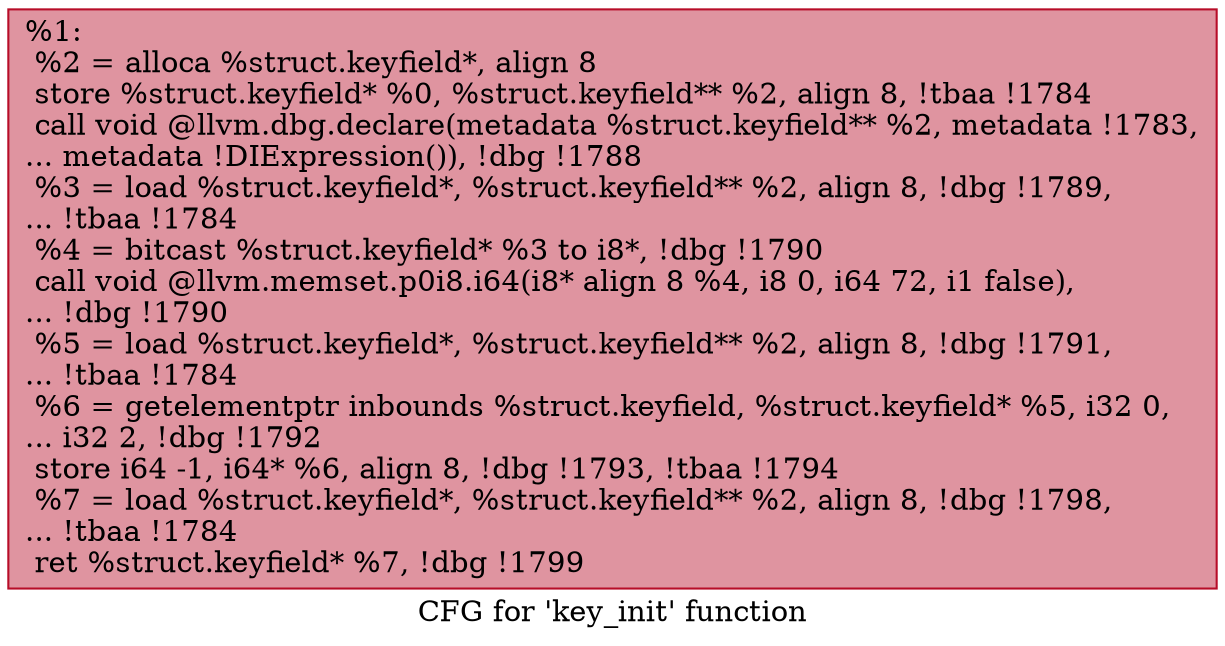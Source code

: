 digraph "CFG for 'key_init' function" {
	label="CFG for 'key_init' function";

	Node0x2348840 [shape=record,color="#b70d28ff", style=filled, fillcolor="#b70d2870",label="{%1:\l  %2 = alloca %struct.keyfield*, align 8\l  store %struct.keyfield* %0, %struct.keyfield** %2, align 8, !tbaa !1784\l  call void @llvm.dbg.declare(metadata %struct.keyfield** %2, metadata !1783,\l... metadata !DIExpression()), !dbg !1788\l  %3 = load %struct.keyfield*, %struct.keyfield** %2, align 8, !dbg !1789,\l... !tbaa !1784\l  %4 = bitcast %struct.keyfield* %3 to i8*, !dbg !1790\l  call void @llvm.memset.p0i8.i64(i8* align 8 %4, i8 0, i64 72, i1 false),\l... !dbg !1790\l  %5 = load %struct.keyfield*, %struct.keyfield** %2, align 8, !dbg !1791,\l... !tbaa !1784\l  %6 = getelementptr inbounds %struct.keyfield, %struct.keyfield* %5, i32 0,\l... i32 2, !dbg !1792\l  store i64 -1, i64* %6, align 8, !dbg !1793, !tbaa !1794\l  %7 = load %struct.keyfield*, %struct.keyfield** %2, align 8, !dbg !1798,\l... !tbaa !1784\l  ret %struct.keyfield* %7, !dbg !1799\l}"];
}
